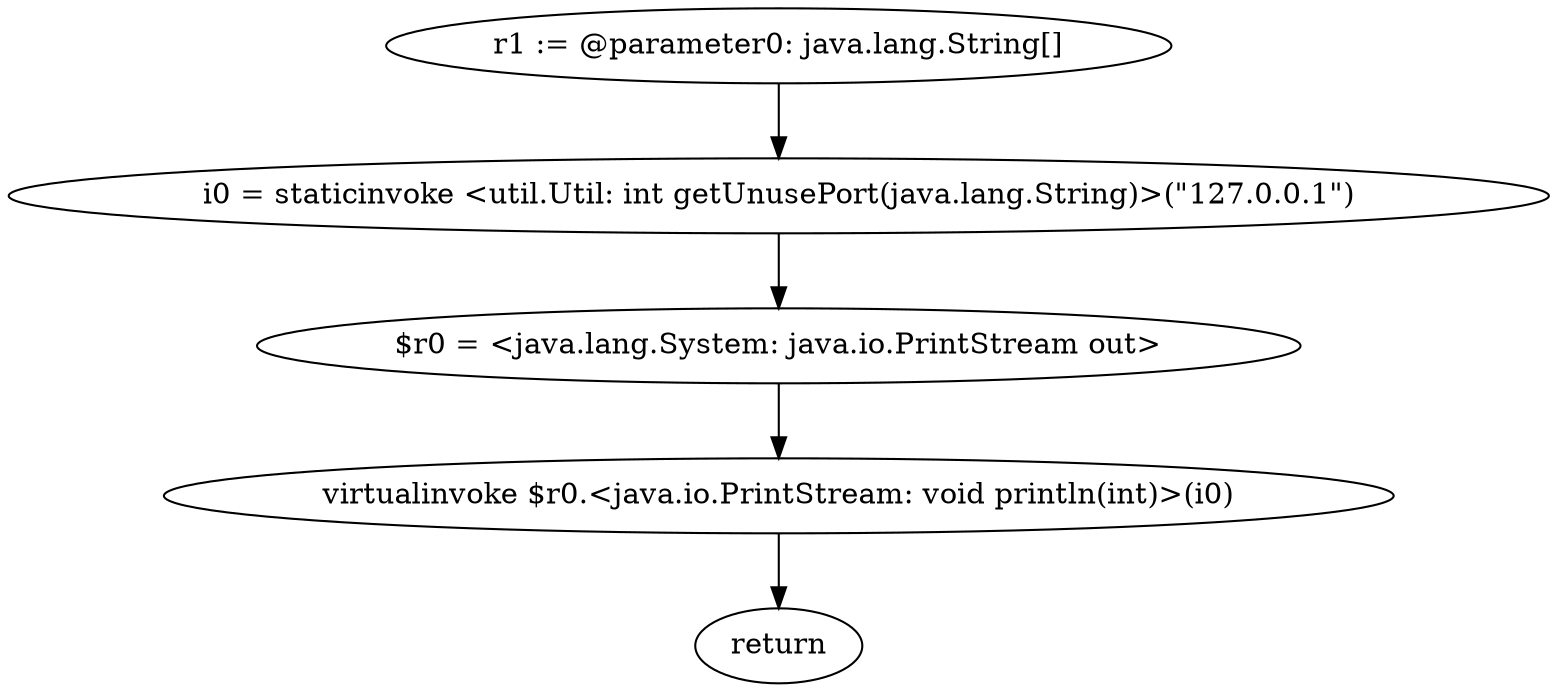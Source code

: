 digraph "unitGraph" {
    "r1 := @parameter0: java.lang.String[]"
    "i0 = staticinvoke <util.Util: int getUnusePort(java.lang.String)>(\"127.0.0.1\")"
    "$r0 = <java.lang.System: java.io.PrintStream out>"
    "virtualinvoke $r0.<java.io.PrintStream: void println(int)>(i0)"
    "return"
    "r1 := @parameter0: java.lang.String[]"->"i0 = staticinvoke <util.Util: int getUnusePort(java.lang.String)>(\"127.0.0.1\")";
    "i0 = staticinvoke <util.Util: int getUnusePort(java.lang.String)>(\"127.0.0.1\")"->"$r0 = <java.lang.System: java.io.PrintStream out>";
    "$r0 = <java.lang.System: java.io.PrintStream out>"->"virtualinvoke $r0.<java.io.PrintStream: void println(int)>(i0)";
    "virtualinvoke $r0.<java.io.PrintStream: void println(int)>(i0)"->"return";
}
